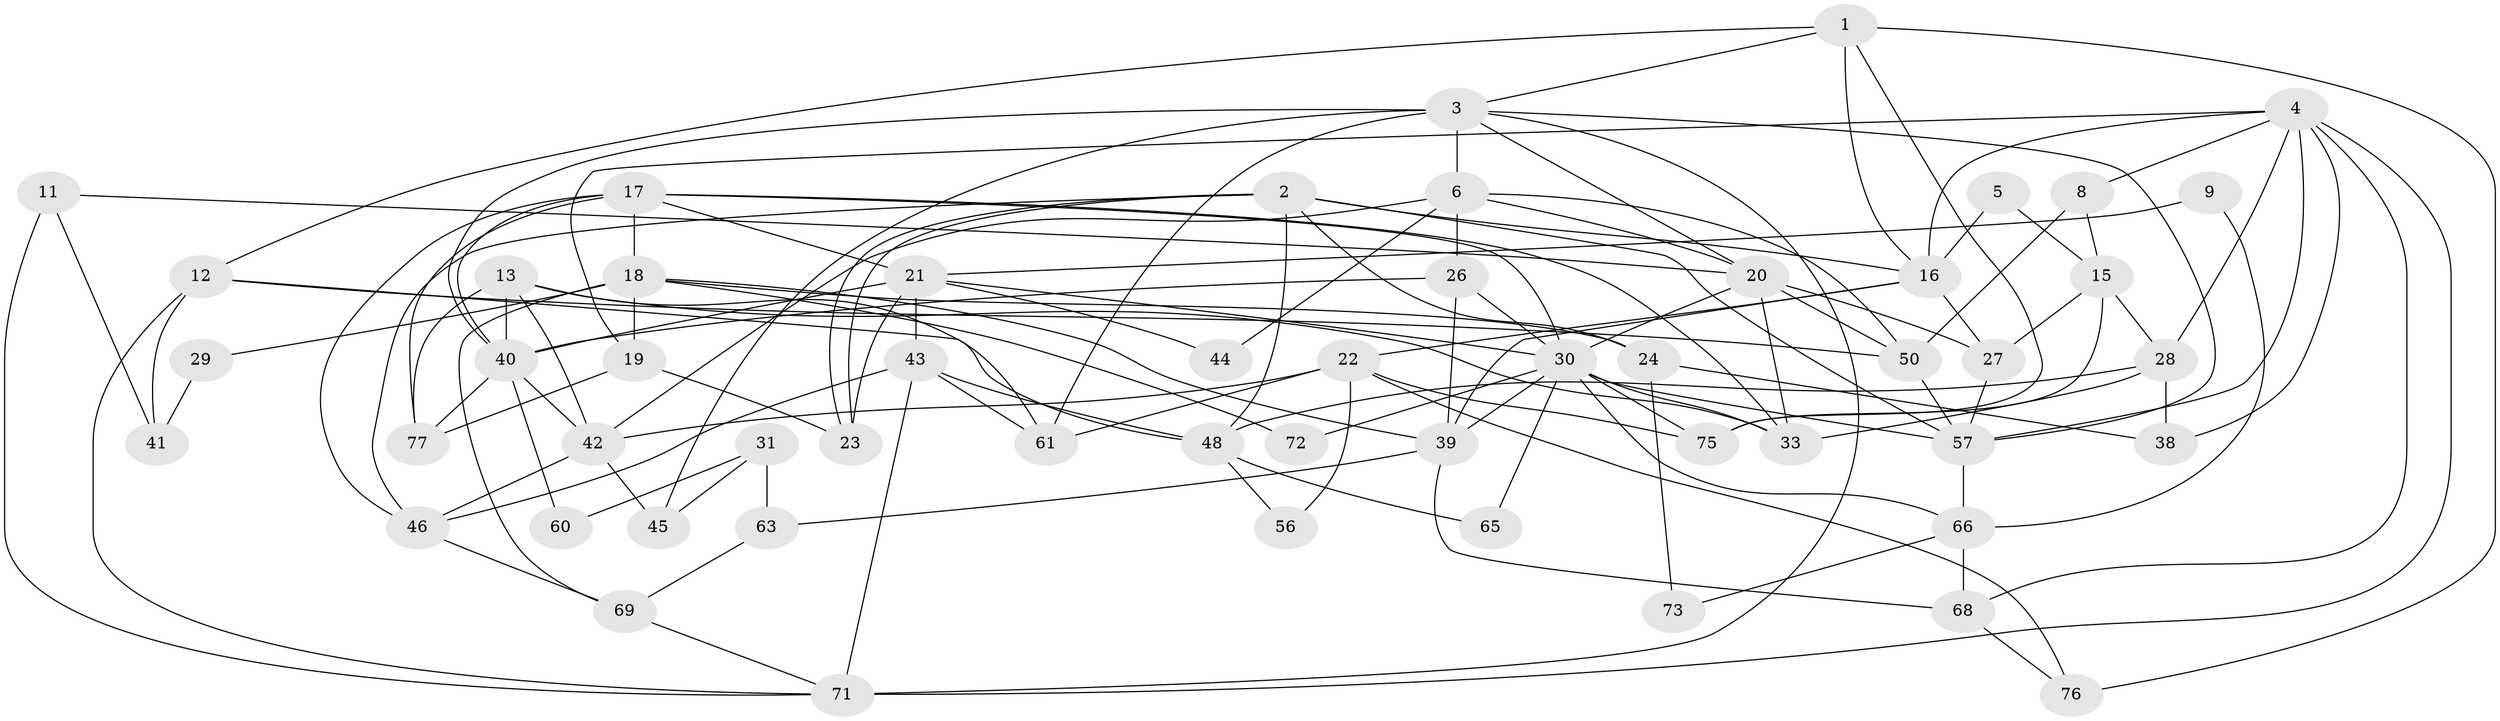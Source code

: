 // original degree distribution, {3: 0.28205128205128205, 4: 0.24358974358974358, 6: 0.08974358974358974, 2: 0.1282051282051282, 5: 0.20512820512820512, 7: 0.05128205128205128}
// Generated by graph-tools (version 1.1) at 2025/18/03/04/25 18:18:44]
// undirected, 54 vertices, 126 edges
graph export_dot {
graph [start="1"]
  node [color=gray90,style=filled];
  1 [super="+25"];
  2 [super="+55"];
  3 [super="+10+49"];
  4 [super="+67+14"];
  5;
  6 [super="+7"];
  8;
  9;
  11;
  12 [super="+59"];
  13 [super="+62"];
  15 [super="+37"];
  16 [super="+34"];
  17 [super="+52"];
  18;
  19;
  20 [super="+74"];
  21 [super="+35"];
  22 [super="+36"];
  23;
  24;
  26;
  27;
  28 [super="+32"];
  29;
  30 [super="+54+51"];
  31;
  33;
  38;
  39 [super="+64+58"];
  40 [super="+53"];
  41;
  42;
  43 [super="+47"];
  44;
  45;
  46;
  48;
  50;
  56;
  57;
  60;
  61;
  63;
  65;
  66;
  68;
  69;
  71;
  72;
  73;
  75;
  76;
  77;
  1 -- 3;
  1 -- 75;
  1 -- 16 [weight=2];
  1 -- 12 [weight=2];
  1 -- 76;
  2 -- 23;
  2 -- 23;
  2 -- 57;
  2 -- 48;
  2 -- 24;
  2 -- 46;
  2 -- 16;
  3 -- 57;
  3 -- 71;
  3 -- 6;
  3 -- 40 [weight=2];
  3 -- 20;
  3 -- 45;
  3 -- 61;
  4 -- 19;
  4 -- 8;
  4 -- 71;
  4 -- 68;
  4 -- 38;
  4 -- 57;
  4 -- 28;
  4 -- 16;
  5 -- 15;
  5 -- 16;
  6 -- 50;
  6 -- 44;
  6 -- 26;
  6 -- 42;
  6 -- 20;
  8 -- 50;
  8 -- 15;
  9 -- 66;
  9 -- 21;
  11 -- 20;
  11 -- 71;
  11 -- 41;
  12 -- 48;
  12 -- 50;
  12 -- 71;
  12 -- 41;
  13 -- 61;
  13 -- 33;
  13 -- 42;
  13 -- 40;
  13 -- 77;
  15 -- 27;
  15 -- 75 [weight=2];
  15 -- 28;
  16 -- 22;
  16 -- 27;
  16 -- 39;
  17 -- 77;
  17 -- 33;
  17 -- 30;
  17 -- 40;
  17 -- 18;
  17 -- 46;
  17 -- 21;
  18 -- 19;
  18 -- 24;
  18 -- 29;
  18 -- 69;
  18 -- 72;
  18 -- 39;
  19 -- 23;
  19 -- 77;
  20 -- 33;
  20 -- 50;
  20 -- 27;
  20 -- 30;
  21 -- 40;
  21 -- 30;
  21 -- 23;
  21 -- 44;
  21 -- 43;
  22 -- 61;
  22 -- 42;
  22 -- 56;
  22 -- 75;
  22 -- 76;
  24 -- 38;
  24 -- 73;
  26 -- 39;
  26 -- 30;
  26 -- 40;
  27 -- 57;
  28 -- 38;
  28 -- 48;
  28 -- 33;
  29 -- 41;
  30 -- 65;
  30 -- 66;
  30 -- 57;
  30 -- 75;
  30 -- 33;
  30 -- 72;
  30 -- 39 [weight=2];
  31 -- 63;
  31 -- 45;
  31 -- 60;
  39 -- 68;
  39 -- 63;
  40 -- 77;
  40 -- 60;
  40 -- 42;
  42 -- 46;
  42 -- 45;
  43 -- 46;
  43 -- 71;
  43 -- 48;
  43 -- 61;
  46 -- 69;
  48 -- 56;
  48 -- 65;
  50 -- 57;
  57 -- 66;
  63 -- 69;
  66 -- 68;
  66 -- 73;
  68 -- 76;
  69 -- 71;
}
